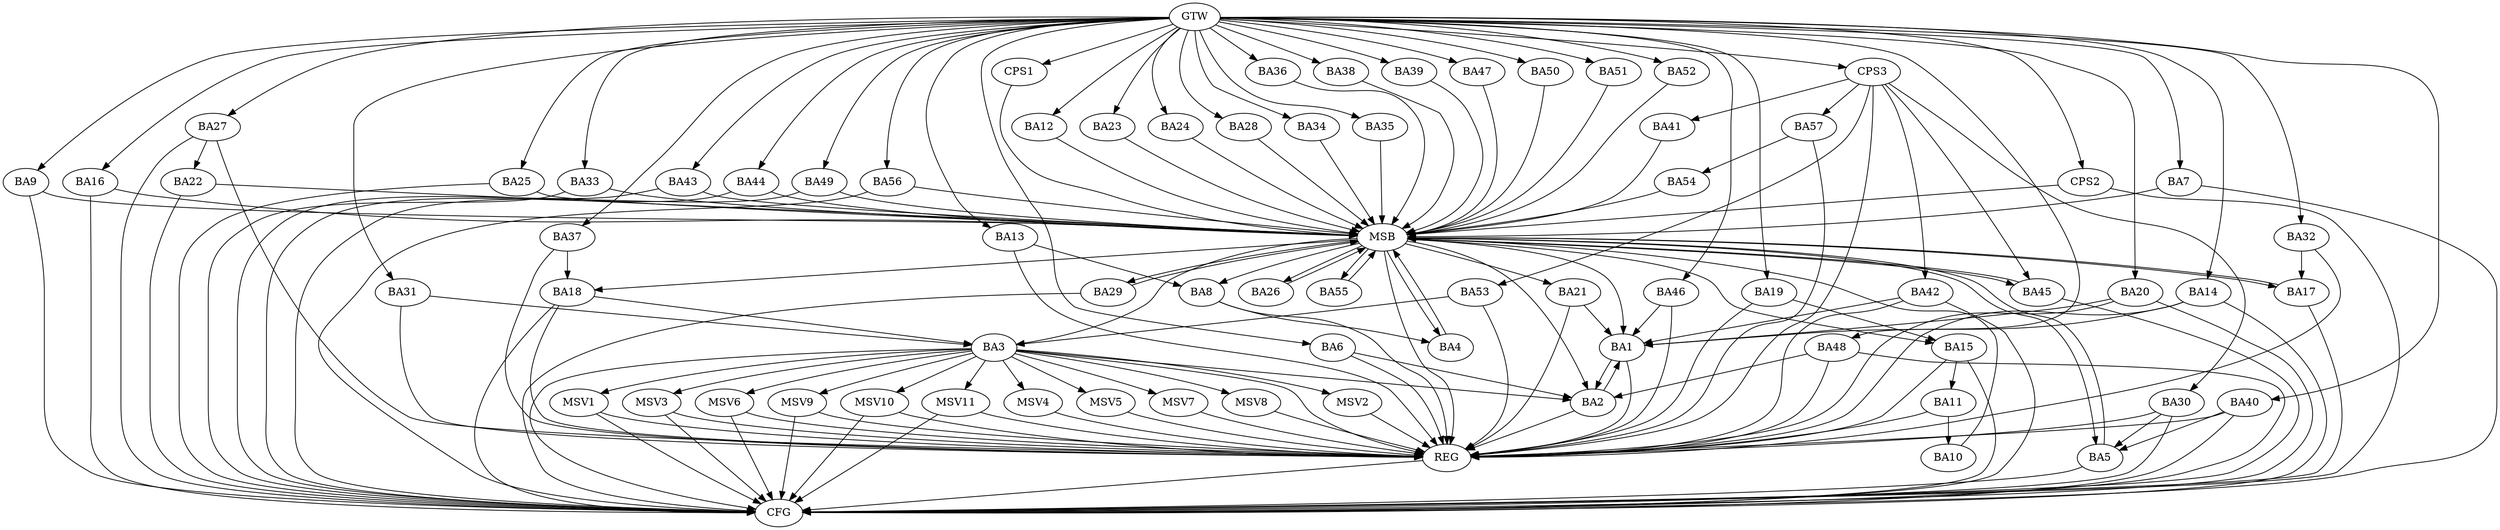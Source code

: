 strict digraph G {
  BA1 [ label="BA1" ];
  BA2 [ label="BA2" ];
  BA3 [ label="BA3" ];
  BA4 [ label="BA4" ];
  BA5 [ label="BA5" ];
  BA6 [ label="BA6" ];
  BA7 [ label="BA7" ];
  BA8 [ label="BA8" ];
  BA9 [ label="BA9" ];
  BA10 [ label="BA10" ];
  BA11 [ label="BA11" ];
  BA12 [ label="BA12" ];
  BA13 [ label="BA13" ];
  BA14 [ label="BA14" ];
  BA15 [ label="BA15" ];
  BA16 [ label="BA16" ];
  BA17 [ label="BA17" ];
  BA18 [ label="BA18" ];
  BA19 [ label="BA19" ];
  BA20 [ label="BA20" ];
  BA21 [ label="BA21" ];
  BA22 [ label="BA22" ];
  BA23 [ label="BA23" ];
  BA24 [ label="BA24" ];
  BA25 [ label="BA25" ];
  BA26 [ label="BA26" ];
  BA27 [ label="BA27" ];
  BA28 [ label="BA28" ];
  BA29 [ label="BA29" ];
  BA30 [ label="BA30" ];
  BA31 [ label="BA31" ];
  BA32 [ label="BA32" ];
  BA33 [ label="BA33" ];
  BA34 [ label="BA34" ];
  BA35 [ label="BA35" ];
  BA36 [ label="BA36" ];
  BA37 [ label="BA37" ];
  BA38 [ label="BA38" ];
  BA39 [ label="BA39" ];
  BA40 [ label="BA40" ];
  BA41 [ label="BA41" ];
  BA42 [ label="BA42" ];
  BA43 [ label="BA43" ];
  BA44 [ label="BA44" ];
  BA45 [ label="BA45" ];
  BA46 [ label="BA46" ];
  BA47 [ label="BA47" ];
  BA48 [ label="BA48" ];
  BA49 [ label="BA49" ];
  BA50 [ label="BA50" ];
  BA51 [ label="BA51" ];
  BA52 [ label="BA52" ];
  BA53 [ label="BA53" ];
  BA54 [ label="BA54" ];
  BA55 [ label="BA55" ];
  BA56 [ label="BA56" ];
  BA57 [ label="BA57" ];
  CPS1 [ label="CPS1" ];
  CPS2 [ label="CPS2" ];
  CPS3 [ label="CPS3" ];
  GTW [ label="GTW" ];
  REG [ label="REG" ];
  MSB [ label="MSB" ];
  CFG [ label="CFG" ];
  MSV1 [ label="MSV1" ];
  MSV2 [ label="MSV2" ];
  MSV3 [ label="MSV3" ];
  MSV4 [ label="MSV4" ];
  MSV5 [ label="MSV5" ];
  MSV6 [ label="MSV6" ];
  MSV7 [ label="MSV7" ];
  MSV8 [ label="MSV8" ];
  MSV9 [ label="MSV9" ];
  MSV10 [ label="MSV10" ];
  MSV11 [ label="MSV11" ];
  BA1 -> BA2;
  BA2 -> BA1;
  BA3 -> BA2;
  BA6 -> BA2;
  BA8 -> BA4;
  BA11 -> BA10;
  BA13 -> BA8;
  BA14 -> BA1;
  BA15 -> BA11;
  BA18 -> BA3;
  BA19 -> BA15;
  BA20 -> BA1;
  BA21 -> BA1;
  BA27 -> BA22;
  BA30 -> BA5;
  BA31 -> BA3;
  BA32 -> BA17;
  BA37 -> BA18;
  BA40 -> BA5;
  BA42 -> BA1;
  BA46 -> BA1;
  BA48 -> BA2;
  BA53 -> BA3;
  BA57 -> BA54;
  CPS3 -> BA45;
  CPS3 -> BA57;
  CPS3 -> BA30;
  CPS3 -> BA42;
  CPS3 -> BA53;
  CPS3 -> BA41;
  GTW -> BA6;
  GTW -> BA7;
  GTW -> BA9;
  GTW -> BA12;
  GTW -> BA13;
  GTW -> BA14;
  GTW -> BA16;
  GTW -> BA19;
  GTW -> BA20;
  GTW -> BA23;
  GTW -> BA24;
  GTW -> BA25;
  GTW -> BA27;
  GTW -> BA28;
  GTW -> BA31;
  GTW -> BA32;
  GTW -> BA33;
  GTW -> BA34;
  GTW -> BA35;
  GTW -> BA36;
  GTW -> BA37;
  GTW -> BA38;
  GTW -> BA39;
  GTW -> BA40;
  GTW -> BA43;
  GTW -> BA44;
  GTW -> BA46;
  GTW -> BA47;
  GTW -> BA48;
  GTW -> BA49;
  GTW -> BA50;
  GTW -> BA51;
  GTW -> BA52;
  GTW -> BA56;
  GTW -> CPS1;
  GTW -> CPS2;
  GTW -> CPS3;
  BA1 -> REG;
  BA2 -> REG;
  BA3 -> REG;
  BA6 -> REG;
  BA8 -> REG;
  BA11 -> REG;
  BA13 -> REG;
  BA14 -> REG;
  BA15 -> REG;
  BA18 -> REG;
  BA19 -> REG;
  BA20 -> REG;
  BA21 -> REG;
  BA27 -> REG;
  BA30 -> REG;
  BA31 -> REG;
  BA32 -> REG;
  BA37 -> REG;
  BA40 -> REG;
  BA42 -> REG;
  BA46 -> REG;
  BA48 -> REG;
  BA53 -> REG;
  BA57 -> REG;
  CPS3 -> REG;
  BA4 -> MSB;
  MSB -> BA2;
  MSB -> REG;
  BA5 -> MSB;
  MSB -> BA1;
  BA7 -> MSB;
  BA9 -> MSB;
  MSB -> BA3;
  BA10 -> MSB;
  MSB -> BA5;
  BA12 -> MSB;
  BA16 -> MSB;
  BA17 -> MSB;
  MSB -> BA4;
  BA22 -> MSB;
  BA23 -> MSB;
  BA24 -> MSB;
  BA25 -> MSB;
  MSB -> BA8;
  BA26 -> MSB;
  MSB -> BA15;
  BA28 -> MSB;
  BA29 -> MSB;
  BA33 -> MSB;
  BA34 -> MSB;
  BA35 -> MSB;
  BA36 -> MSB;
  BA38 -> MSB;
  BA39 -> MSB;
  BA41 -> MSB;
  MSB -> BA26;
  BA43 -> MSB;
  BA44 -> MSB;
  MSB -> BA17;
  BA45 -> MSB;
  BA47 -> MSB;
  BA49 -> MSB;
  MSB -> BA45;
  BA50 -> MSB;
  MSB -> BA21;
  BA51 -> MSB;
  BA52 -> MSB;
  BA54 -> MSB;
  BA55 -> MSB;
  BA56 -> MSB;
  CPS1 -> MSB;
  MSB -> BA29;
  CPS2 -> MSB;
  MSB -> BA18;
  MSB -> BA55;
  BA16 -> CFG;
  BA3 -> CFG;
  BA17 -> CFG;
  BA42 -> CFG;
  BA25 -> CFG;
  BA27 -> CFG;
  BA5 -> CFG;
  BA18 -> CFG;
  CPS2 -> CFG;
  BA44 -> CFG;
  BA15 -> CFG;
  BA45 -> CFG;
  BA48 -> CFG;
  BA40 -> CFG;
  BA49 -> CFG;
  BA7 -> CFG;
  BA29 -> CFG;
  BA56 -> CFG;
  BA30 -> CFG;
  BA22 -> CFG;
  BA33 -> CFG;
  BA20 -> CFG;
  BA14 -> CFG;
  BA43 -> CFG;
  BA9 -> CFG;
  REG -> CFG;
  BA3 -> MSV1;
  BA3 -> MSV2;
  BA3 -> MSV3;
  MSV1 -> REG;
  MSV1 -> CFG;
  MSV2 -> REG;
  MSV3 -> REG;
  MSV3 -> CFG;
  BA3 -> MSV4;
  BA3 -> MSV5;
  MSV4 -> REG;
  MSV5 -> REG;
  BA3 -> MSV6;
  BA3 -> MSV7;
  MSV6 -> REG;
  MSV6 -> CFG;
  MSV7 -> REG;
  BA3 -> MSV8;
  BA3 -> MSV9;
  BA3 -> MSV10;
  MSV8 -> REG;
  MSV9 -> REG;
  MSV9 -> CFG;
  MSV10 -> REG;
  MSV10 -> CFG;
  BA3 -> MSV11;
  MSV11 -> REG;
  MSV11 -> CFG;
}
